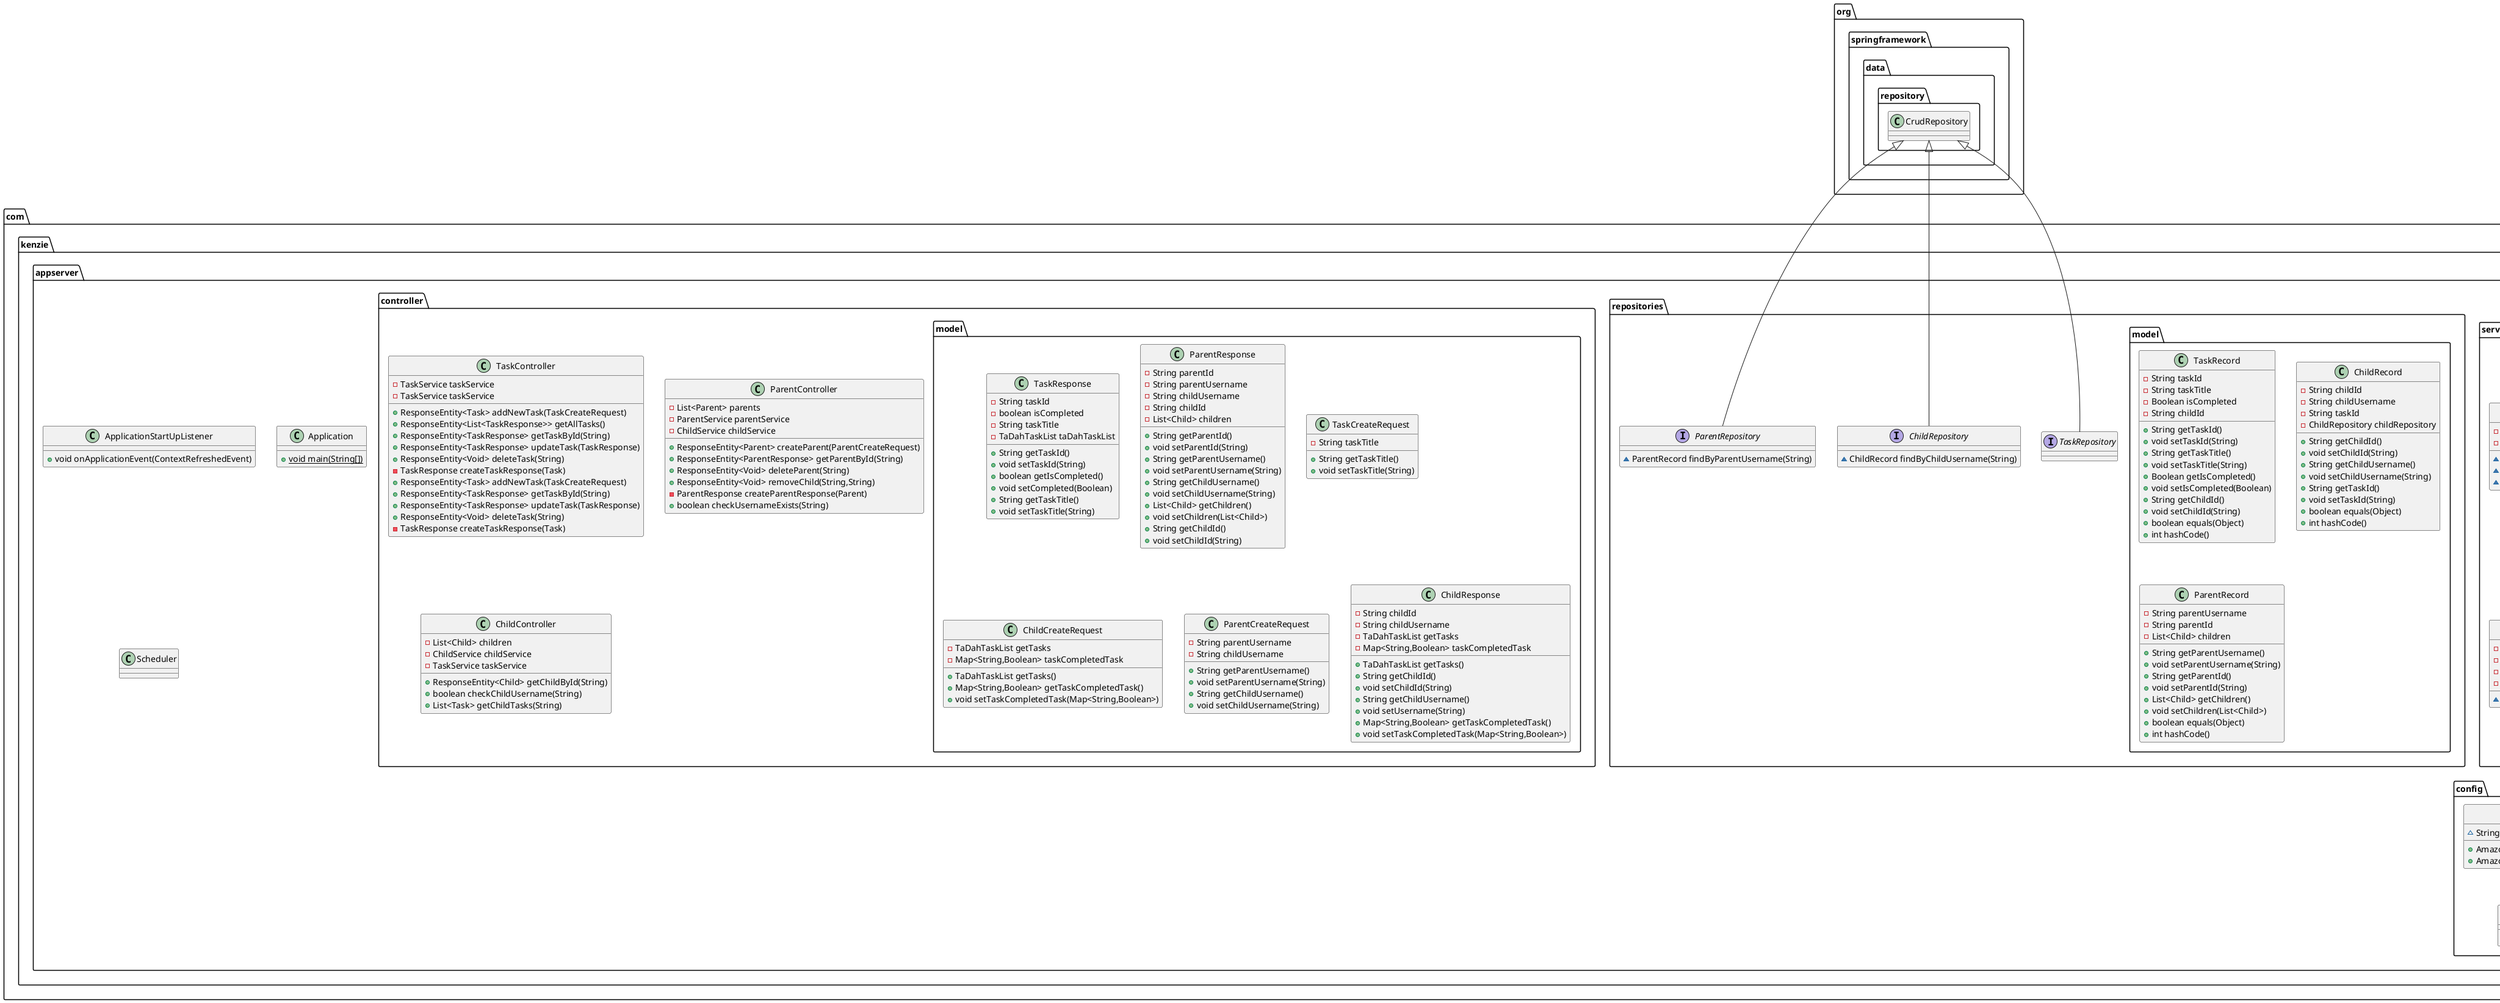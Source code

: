 @startuml
class com.kenzie.appserver.service.TaskServiceTest {
- TaskRepository taskRepository
- TaskService taskService
~ void setup()
~ void findById()
~ void findById_invalid()
}
class com.kenzie.appserver.service.model.TaDahTaskList {
- List<Task> tasks
}
interface com.kenzie.appserver.repositories.TaskRepository {
}
class com.kenzie.appserver.controller.model.TaskResponse {
- String taskId
- boolean isCompleted
- String taskTitle
- TaDahTaskList taDahTaskList
+ String getTaskId()
+ void setTaskId(String)
+ boolean getIsCompleted()
+ void setCompleted(Boolean)
+ String getTaskTitle()
+ void setTaskTitle(String)
}
interface com.kenzie.appserver.repositories.ChildRepository {
~ ChildRecord findByChildUsername(String)
}
class com.kenzie.appserver.controller.TaskController {
- TaskService taskService
+ ResponseEntity<Task> addNewTask(TaskCreateRequest)
+ ResponseEntity<List<TaskResponse>> getAllTasks()
+ ResponseEntity<TaskResponse> getTaskById(String)
+ ResponseEntity<TaskResponse> updateTask(TaskResponse)
+ ResponseEntity<Void> deleteTask(String)
- TaskResponse createTaskResponse(Task)
}
class com.kenzie.appserver.config.DynamoDbConfig {
~ String dynamoOverrideEndpoint
+ AmazonDynamoDB amazonDynamoDB(String)
+ AmazonDynamoDB defaultAmazonDynamoDb()
}
class com.kenzie.appserver.ApplicationStartUpListener {
+ void onApplicationEvent(ContextRefreshedEvent)
}
class com.kenzie.appserver.service.ParentService {
- ParentRepository parentRepository
- ChildRepository childRepository
- TaskRepository taskRepository
+ Parent findById(String)
+ Task addNewTask(Task)
+ void deleteParent(String)
+ Child addChild(Child)
+ void removeChild(String)
+ boolean checkParentUsername(String)
}
class com.kenzie.appserver.controller.model.ParentResponse {
- String parentId
- String parentUsername
- String childUsername
- String childId
- List<Child> children
+ String getParentId()
+ void setParentId(String)
+ String getParentUsername()
+ void setParentUsername(String)
+ String getChildUsername()
+ void setChildUsername(String)
+ List<Child> getChildren()
+ void setChildren(List<Child>)
+ String getChildId()
+ void setChildId(String)
}
class com.kenzie.appserver.repositories.model.TaskRecord {
- String taskId
- String taskTitle
- Boolean isCompleted
- String childId
+ String getTaskId()
+ void setTaskId(String)
+ String getTaskTitle()
+ void setTaskTitle(String)
+ Boolean getIsCompleted()
+ void setIsCompleted(Boolean)
+ String getChildId()
+ void setChildId(String)
+ boolean equals(Object)
+ int hashCode()
}
class com.kenzie.appserver.service.model.Task {
- String taskId
- boolean isCompleted
- String taskTitle
+ String getTaskId()
+ void setTaskId(String)
+ String getTaskTitle()
+ void setTaskTitle(String)
+ Boolean getIsCompleted()
+ void setIsCompleted(Boolean)
+ String toString()
}
class com.kenzie.appserver.controller.model.TaskCreateRequest {
- String taskTitle
+ String getTaskTitle()
+ void setTaskTitle(String)
}
class com.kenzie.appserver.config.CacheConfig {
}
interface com.kenzie.appserver.repositories.ParentRepository {
~ ParentRecord findByParentUsername(String)
}
class com.kenzie.appserver.service.TaskService {
- TaskRepository taskRepository
+ Task findById(String)
+ List<Task> getTasksByChildId(String)
+ Task addNewTask(Task)
+ void deleteTask(String)
+ void updateTask(Task)
}
class com.kenzie.appserver.Application {
+ {static} void main(String[])
}
class com.kenzie.appserver.repositories.model.ChildRecord {
- String childId
- String childUsername
- String taskId
- ChildRepository childRepository
+ String getChildId()
+ void setChildId(String)
+ String getChildUsername()
+ void setChildUsername(String)
+ String getTaskId()
+ void setTaskId(String)
+ boolean equals(Object)
+ int hashCode()
}
class com.kenzie.appserver.service.model.Parent {
- String parentId
- String parentUsername
- List<Child> children
+ void setParentId(String)
+ String getParentId()
+ String getUsername()
+ void setUsername(String)
+ List<Child> getChildren()
+ void setChildren(List<Child>)
+ void addChild(Child)
+ void removeChild(Child)
}
class com.kenzie.appserver.service.ParentServiceTest {
- ChildRepository childRepository
- ParentService parentService
- TaskRepository taskRepository
- ParentRepository parentRepository
~ void setup()
}
class com.kenzie.appserver.controller.model.ChildCreateRequest {
- TaDahTaskList getTasks
- Map<String,Boolean> taskCompletedTask
+ TaDahTaskList getTasks()
+ Map<String,Boolean> getTaskCompletedTask()
+ void setTaskCompletedTask(Map<String,Boolean>)
}
class com.kenzie.appserver.controller.ParentController {
- List<Parent> parents
- ParentService parentService
- ChildService childService
+ ResponseEntity<Parent> createParent(ParentCreateRequest)
+ ResponseEntity<ParentResponse> getParentById(String)
+ ResponseEntity<Void> deleteParent(String)
+ ResponseEntity<Void> removeChild(String,String)
- ParentResponse createParentResponse(Parent)
+ boolean checkUsernameExists(String)
}
class com.kenzie.appserver.controller.model.ParentCreateRequest {
- String parentUsername
- String childUsername
+ String getParentUsername()
+ void setParentUsername(String)
+ String getChildUsername()
+ void setChildUsername(String)
}
class com.kenzie.appserver.controller.model.ChildResponse {
- String childId
- String childUsername
- TaDahTaskList getTasks
- Map<String,Boolean> taskCompletedTask
+ TaDahTaskList getTasks()
+ String getChildId()
+ void setChildId(String)
+ String getChildUsername()
+ void setUsername(String)
+ Map<String,Boolean> getTaskCompletedTask()
+ void setTaskCompletedTask(Map<String,Boolean>)
}
class com.kenzie.appserver.service.ChildServiceTest {
- ChildRepository childRepository
- ChildService childService
- TaskRepository taskRepository
~ void setup()
}
class com.kenzie.appserver.controller.TaskController {
- TaskService taskService
+ ResponseEntity<Task> addNewTask(TaskCreateRequest)
+ ResponseEntity<TaskResponse> getTaskById(String)
+ ResponseEntity<TaskResponse> updateTask(TaskResponse)
+ ResponseEntity<Void> deleteTask(String)
- TaskResponse createTaskResponse(Task)
}
class com.kenzie.appserver.config.ExecutorServiceConfig {
+ TaskExecutor executorService()
}
class com.kenzie.appserver.controller.ChildController {
- List<Child> children
- ChildService childService
- TaskService taskService
+ ResponseEntity<Child> getChildById(String)
+ boolean checkChildUsername(String)
+ List<Task> getChildTasks(String)
}
class com.kenzie.appserver.service.model.Child {
- String childId
- String childUsername
- String taskId
- List<Task> childTaskList
+ String getChildId()
+ void setChildId(String)
+ String getChildUsername()
+ void setChildUsername(String)
+ String getTaskId()
+ void setTaskId(String)
}
class com.kenzie.appserver.Scheduler {
}
class com.kenzie.appserver.service.ChildService {
- TaskRepository taskRepository
- ChildRepository childRepository
+ Child findById(UUID)
+ List<Task> findAll()
+ Task markTaskCompleted(Task)
+ boolean checkChildUsername(String)
+ Child getChildByUsername(String)
- List<Task> getChildTaskList(String)
}
class com.kenzie.appserver.repositories.model.ParentRecord {
- String parentUsername
- String parentId
- List<Child> children
+ String getParentUsername()
+ void setParentUsername(String)
+ String getParentId()
+ void setParentId(String)
+ List<Child> getChildren()
+ void setChildren(List<Child>)
+ boolean equals(Object)
+ int hashCode()
}


org.springframework.data.repository.CrudRepository <|-- com.kenzie.appserver.repositories.TaskRepository
org.springframework.data.repository.CrudRepository <|-- com.kenzie.appserver.repositories.ChildRepository
org.springframework.data.repository.CrudRepository <|-- com.kenzie.appserver.repositories.ParentRepository
@enduml